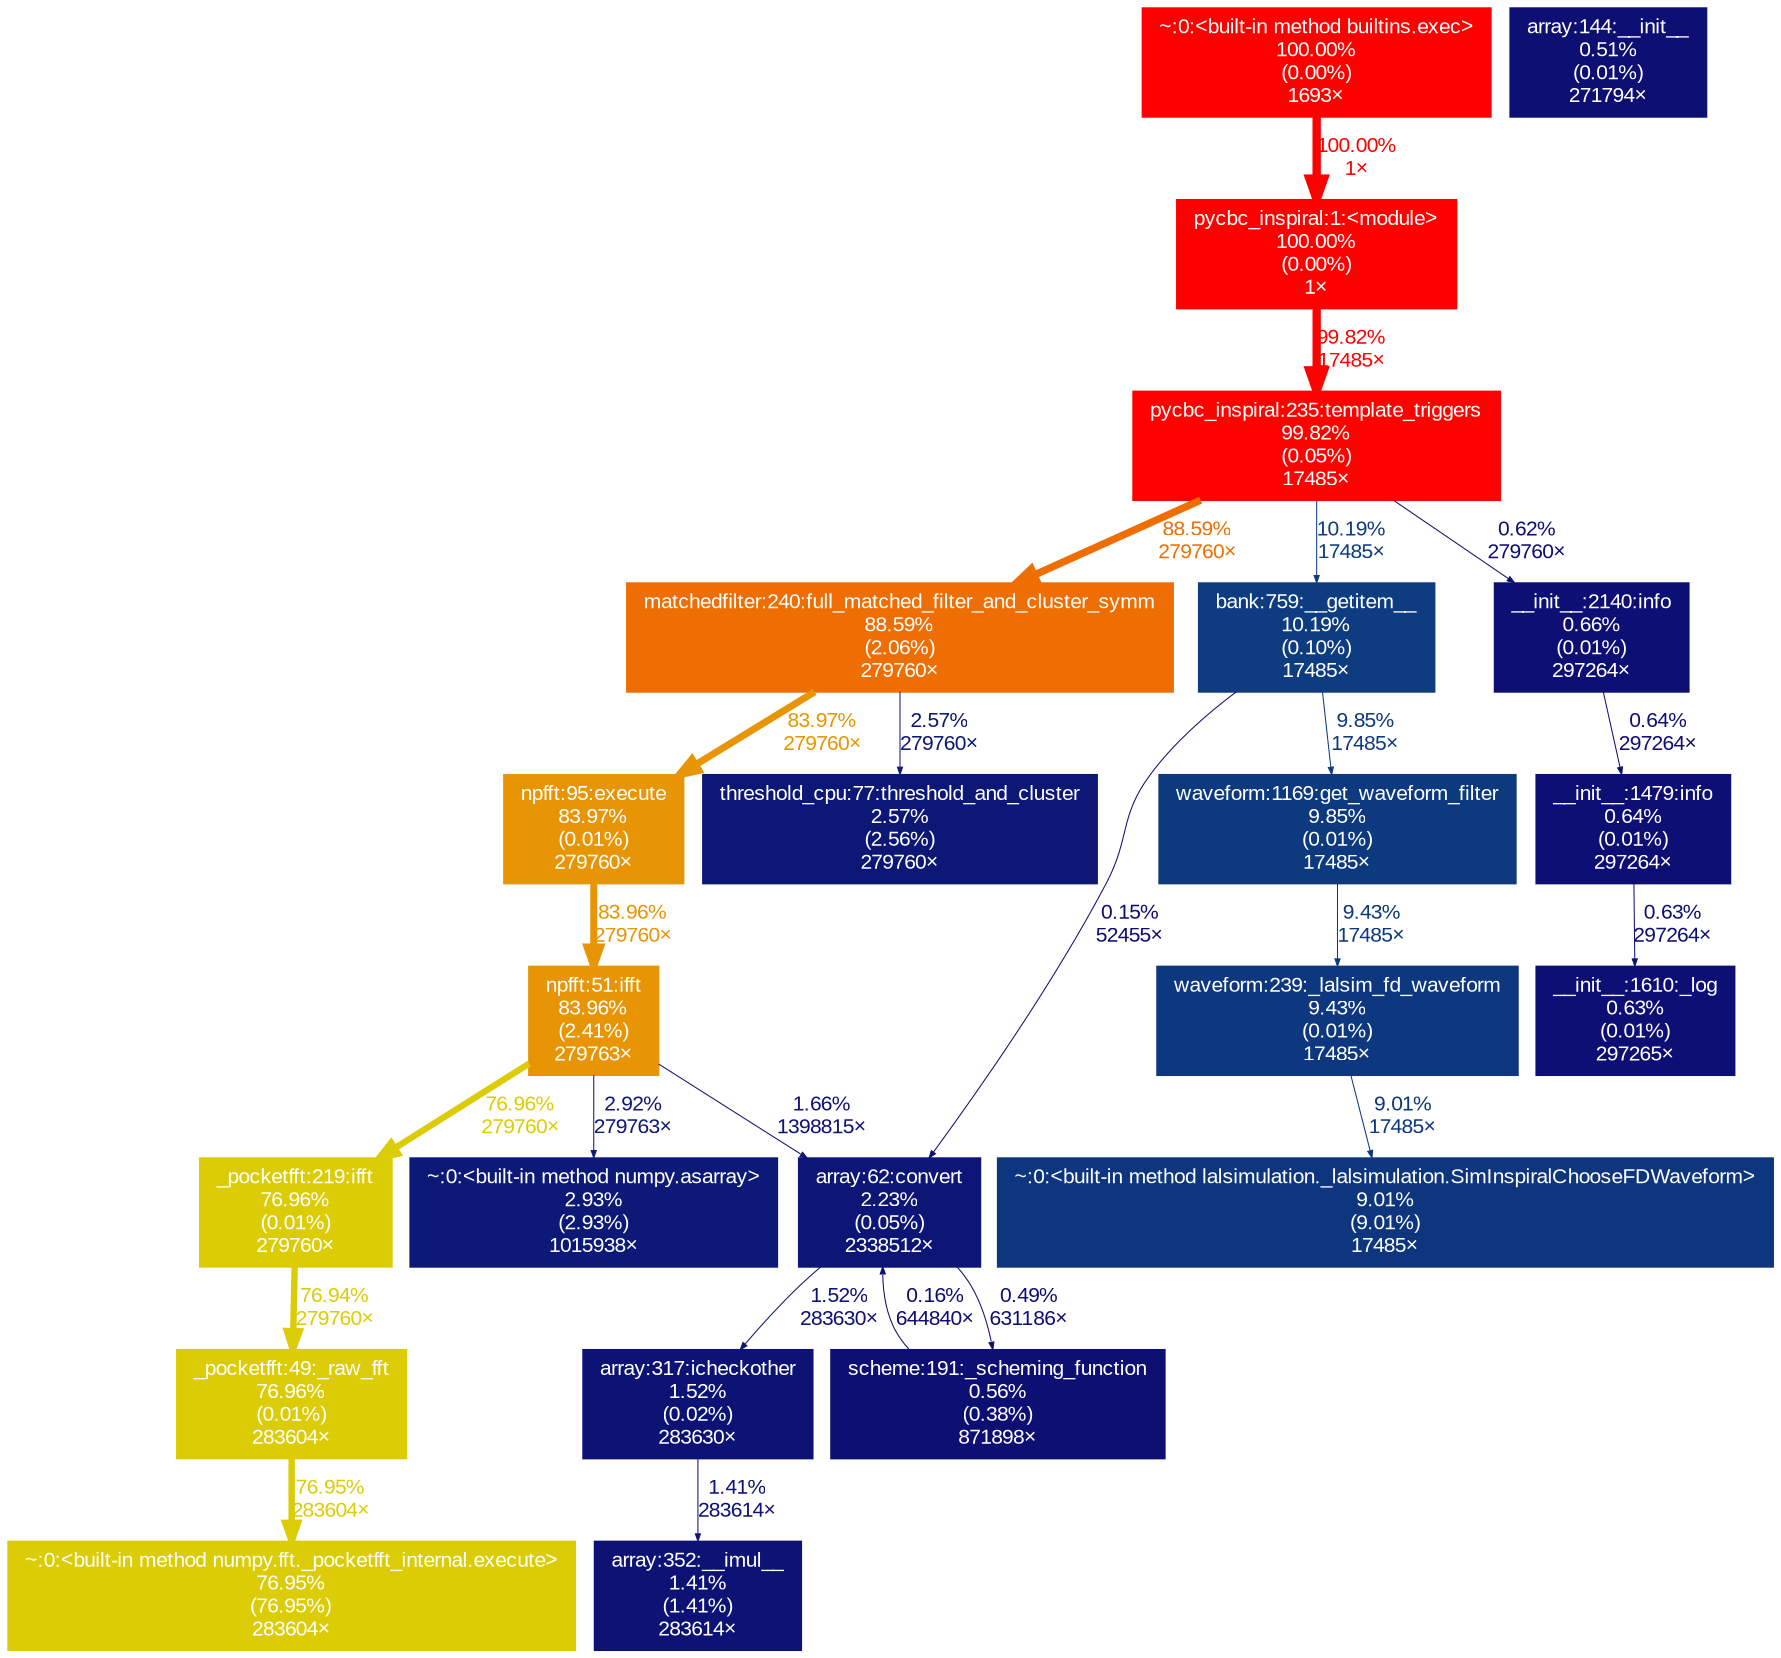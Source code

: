 digraph {
	graph [fontname=Arial, nodesep=0.125, ranksep=0.25];
	node [fontcolor=white, fontname=Arial, height=0, shape=box, style=filled, width=0];
	edge [fontname=Arial];
	588 [color="#ff0000", fontcolor="#ffffff", fontsize="10.00", label="pycbc_inspiral:1:<module>\n100.00%\n(0.00%)\n1×", tooltip="/Users/neereshkumarperla/miniconda3/envs/pycbc/bin/pycbc_inspiral"];
	588 -> 2442 [arrowsize="1.00", color="#ff0200", fontcolor="#ff0200", fontsize="10.00", label="99.82%\n17485×", labeldistance="3.99", penwidth="3.99"];
	1805 [color="#0d0f73", fontcolor="#ffffff", fontsize="10.00", label="scheme:191:_scheming_function\n0.56%\n(0.38%)\n871898×", tooltip="/Users/neereshkumarperla/miniconda3/envs/pycbc/lib/python3.11/site-packages/pycbc/scheme.py"];
	1805 -> 4582 [arrowsize="0.35", color="#0d0d73", fontcolor="#0d0d73", fontsize="10.00", label="0.16%\n644840×", labeldistance="0.50", penwidth="0.50"];
	1881 [color="#ff0000", fontcolor="#ffffff", fontsize="10.00", label="~:0:<built-in method builtins.exec>\n100.00%\n(0.00%)\n1693×", tooltip="~"];
	1881 -> 588 [arrowsize="1.00", color="#ff0000", fontcolor="#ff0000", fontsize="10.00", label="100.00%\n1×", labeldistance="4.00", penwidth="4.00"];
	2047 [color="#0d3c80", fontcolor="#ffffff", fontsize="10.00", label="bank:759:__getitem__\n10.19%\n(0.10%)\n17485×", tooltip="/Users/neereshkumarperla/miniconda3/envs/pycbc/lib/python3.11/site-packages/pycbc/waveform/bank.py"];
	2047 -> 2437 [arrowsize="0.35", color="#0d3a7f", fontcolor="#0d3a7f", fontsize="10.00", label="9.85%\n17485×", labeldistance="0.50", penwidth="0.50"];
	2047 -> 4582 [arrowsize="0.35", color="#0d0d73", fontcolor="#0d0d73", fontsize="10.00", label="0.15%\n52455×", labeldistance="0.50", penwidth="0.50"];
	2061 [color="#0d0f73", fontcolor="#ffffff", fontsize="10.00", label="array:144:__init__\n0.51%\n(0.01%)\n271794×", tooltip="/Users/neereshkumarperla/miniconda3/envs/pycbc/lib/python3.11/site-packages/pycbc/types/array.py"];
	2254 [color="#0d1375", fontcolor="#ffffff", fontsize="10.00", label="array:317:icheckother\n1.52%\n(0.02%)\n283630×", tooltip="/Users/neereshkumarperla/miniconda3/envs/pycbc/lib/python3.11/site-packages/pycbc/types/array.py"];
	2254 -> 4652 [arrowsize="0.35", color="#0d1375", fontcolor="#0d1375", fontsize="10.00", label="1.41%\n283614×", labeldistance="0.50", penwidth="0.50"];
	2367 [color="#0d0f74", fontcolor="#ffffff", fontsize="10.00", label="__init__:2140:info\n0.66%\n(0.01%)\n297264×", tooltip="/Users/neereshkumarperla/miniconda3/envs/pycbc/lib/python3.11/logging/__init__.py"];
	2367 -> 3849 [arrowsize="0.35", color="#0d0f74", fontcolor="#0d0f74", fontsize="10.00", label="0.64%\n297264×", labeldistance="0.50", penwidth="0.50"];
	2425 [color="#e79504", fontcolor="#ffffff", fontsize="10.00", label="npfft:51:ifft\n83.96%\n(2.41%)\n279763×", tooltip="/Users/neereshkumarperla/miniconda3/envs/pycbc/lib/python3.11/site-packages/pycbc/fft/npfft.py"];
	2425 -> 4191 [arrowsize="0.35", color="#0d1976", fontcolor="#0d1976", fontsize="10.00", label="2.92%\n279763×", labeldistance="0.50", penwidth="0.50"];
	2425 -> 4194 [arrowsize="0.88", color="#dccc05", fontcolor="#dccc05", fontsize="10.00", label="76.96%\n279760×", labeldistance="3.08", penwidth="3.08"];
	2425 -> 4582 [arrowsize="0.35", color="#0d1475", fontcolor="#0d1475", fontsize="10.00", label="1.66%\n1398815×", labeldistance="0.50", penwidth="0.50"];
	2426 [color="#ee6e03", fontcolor="#ffffff", fontsize="10.00", label="matchedfilter:240:full_matched_filter_and_cluster_symm\n88.59%\n(2.06%)\n279760×", tooltip="/Users/neereshkumarperla/miniconda3/envs/pycbc/lib/python3.11/site-packages/pycbc/filter/matchedfilter.py"];
	2426 -> 4185 [arrowsize="0.35", color="#0d1876", fontcolor="#0d1876", fontsize="10.00", label="2.57%\n279760×", labeldistance="0.50", penwidth="0.50"];
	2426 -> 4988 [arrowsize="0.92", color="#e79504", fontcolor="#e79504", fontsize="10.00", label="83.97%\n279760×", labeldistance="3.36", penwidth="3.36"];
	2437 [color="#0d3a7f", fontcolor="#ffffff", fontsize="10.00", label="waveform:1169:get_waveform_filter\n9.85%\n(0.01%)\n17485×", tooltip="/Users/neereshkumarperla/miniconda3/envs/pycbc/lib/python3.11/site-packages/pycbc/waveform/waveform.py"];
	2437 -> 6601 [arrowsize="0.35", color="#0d387f", fontcolor="#0d387f", fontsize="10.00", label="9.43%\n17485×", labeldistance="0.50", penwidth="0.50"];
	2442 [color="#ff0200", fontcolor="#ffffff", fontsize="10.00", label="pycbc_inspiral:235:template_triggers\n99.82%\n(0.05%)\n17485×", tooltip="/Users/neereshkumarperla/miniconda3/envs/pycbc/bin/pycbc_inspiral"];
	2442 -> 2047 [arrowsize="0.35", color="#0d3c80", fontcolor="#0d3c80", fontsize="10.00", label="10.19%\n17485×", labeldistance="0.50", penwidth="0.50"];
	2442 -> 2367 [arrowsize="0.35", color="#0d0f74", fontcolor="#0d0f74", fontsize="10.00", label="0.62%\n279760×", labeldistance="0.50", penwidth="0.50"];
	2442 -> 2426 [arrowsize="0.94", color="#ee6e03", fontcolor="#ee6e03", fontsize="10.00", label="88.59%\n279760×", labeldistance="3.54", penwidth="3.54"];
	2448 [color="#dccc05", fontcolor="#ffffff", fontsize="10.00", label="_pocketfft:49:_raw_fft\n76.96%\n(0.01%)\n283604×", tooltip="/Users/neereshkumarperla/miniconda3/envs/pycbc/lib/python3.11/site-packages/numpy/fft/_pocketfft.py"];
	2448 -> 4466 [arrowsize="0.88", color="#dccc05", fontcolor="#dccc05", fontsize="10.00", label="76.95%\n283604×", labeldistance="3.08", penwidth="3.08"];
	3748 [color="#0d0f74", fontcolor="#ffffff", fontsize="10.00", label="__init__:1610:_log\n0.63%\n(0.01%)\n297265×", tooltip="/Users/neereshkumarperla/miniconda3/envs/pycbc/lib/python3.11/logging/__init__.py"];
	3849 [color="#0d0f74", fontcolor="#ffffff", fontsize="10.00", label="__init__:1479:info\n0.64%\n(0.01%)\n297264×", tooltip="/Users/neereshkumarperla/miniconda3/envs/pycbc/lib/python3.11/logging/__init__.py"];
	3849 -> 3748 [arrowsize="0.35", color="#0d0f74", fontcolor="#0d0f74", fontsize="10.00", label="0.63%\n297264×", labeldistance="0.50", penwidth="0.50"];
	4185 [color="#0d1876", fontcolor="#ffffff", fontsize="10.00", label="threshold_cpu:77:threshold_and_cluster\n2.57%\n(2.56%)\n279760×", tooltip="/Users/neereshkumarperla/miniconda3/envs/pycbc/lib/python3.11/site-packages/pycbc/events/threshold_cpu.py"];
	4191 [color="#0d1976", fontcolor="#ffffff", fontsize="10.00", label="~:0:<built-in method numpy.asarray>\n2.93%\n(2.93%)\n1015938×", tooltip="~"];
	4194 [color="#dccc05", fontcolor="#ffffff", fontsize="10.00", label="_pocketfft:219:ifft\n76.96%\n(0.01%)\n279760×", tooltip="/Users/neereshkumarperla/miniconda3/envs/pycbc/lib/python3.11/site-packages/numpy/fft/_pocketfft.py"];
	4194 -> 2448 [arrowsize="0.88", color="#dccc05", fontcolor="#dccc05", fontsize="10.00", label="76.94%\n279760×", labeldistance="3.08", penwidth="3.08"];
	4466 [color="#dccc05", fontcolor="#ffffff", fontsize="10.00", label="~:0:<built-in method numpy.fft._pocketfft_internal.execute>\n76.95%\n(76.95%)\n283604×", tooltip="~"];
	4582 [color="#0d1676", fontcolor="#ffffff", fontsize="10.00", label="array:62:convert\n2.23%\n(0.05%)\n2338512×", tooltip="/Users/neereshkumarperla/miniconda3/envs/pycbc/lib/python3.11/site-packages/pycbc/types/array.py"];
	4582 -> 1805 [arrowsize="0.35", color="#0d0f73", fontcolor="#0d0f73", fontsize="10.00", label="0.49%\n631186×", labeldistance="0.50", penwidth="0.50"];
	4582 -> 2254 [arrowsize="0.35", color="#0d1375", fontcolor="#0d1375", fontsize="10.00", label="1.52%\n283630×", labeldistance="0.50", penwidth="0.50"];
	4652 [color="#0d1375", fontcolor="#ffffff", fontsize="10.00", label="array:352:__imul__\n1.41%\n(1.41%)\n283614×", tooltip="/Users/neereshkumarperla/miniconda3/envs/pycbc/lib/python3.11/site-packages/pycbc/types/array.py"];
	4988 [color="#e79504", fontcolor="#ffffff", fontsize="10.00", label="npfft:95:execute\n83.97%\n(0.01%)\n279760×", tooltip="/Users/neereshkumarperla/miniconda3/envs/pycbc/lib/python3.11/site-packages/pycbc/fft/npfft.py"];
	4988 -> 2425 [arrowsize="0.92", color="#e79504", fontcolor="#e79504", fontsize="10.00", label="83.96%\n279760×", labeldistance="3.36", penwidth="3.36"];
	6601 [color="#0d387f", fontcolor="#ffffff", fontsize="10.00", label="waveform:239:_lalsim_fd_waveform\n9.43%\n(0.01%)\n17485×", tooltip="/Users/neereshkumarperla/miniconda3/envs/pycbc/lib/python3.11/site-packages/pycbc/waveform/waveform.py"];
	6601 -> 7608 [arrowsize="0.35", color="#0d367e", fontcolor="#0d367e", fontsize="10.00", label="9.01%\n17485×", labeldistance="0.50", penwidth="0.50"];
	7608 [color="#0d367e", fontcolor="#ffffff", fontsize="10.00", label="~:0:<built-in method lalsimulation._lalsimulation.SimInspiralChooseFDWaveform>\n9.01%\n(9.01%)\n17485×", tooltip="~"];
}
